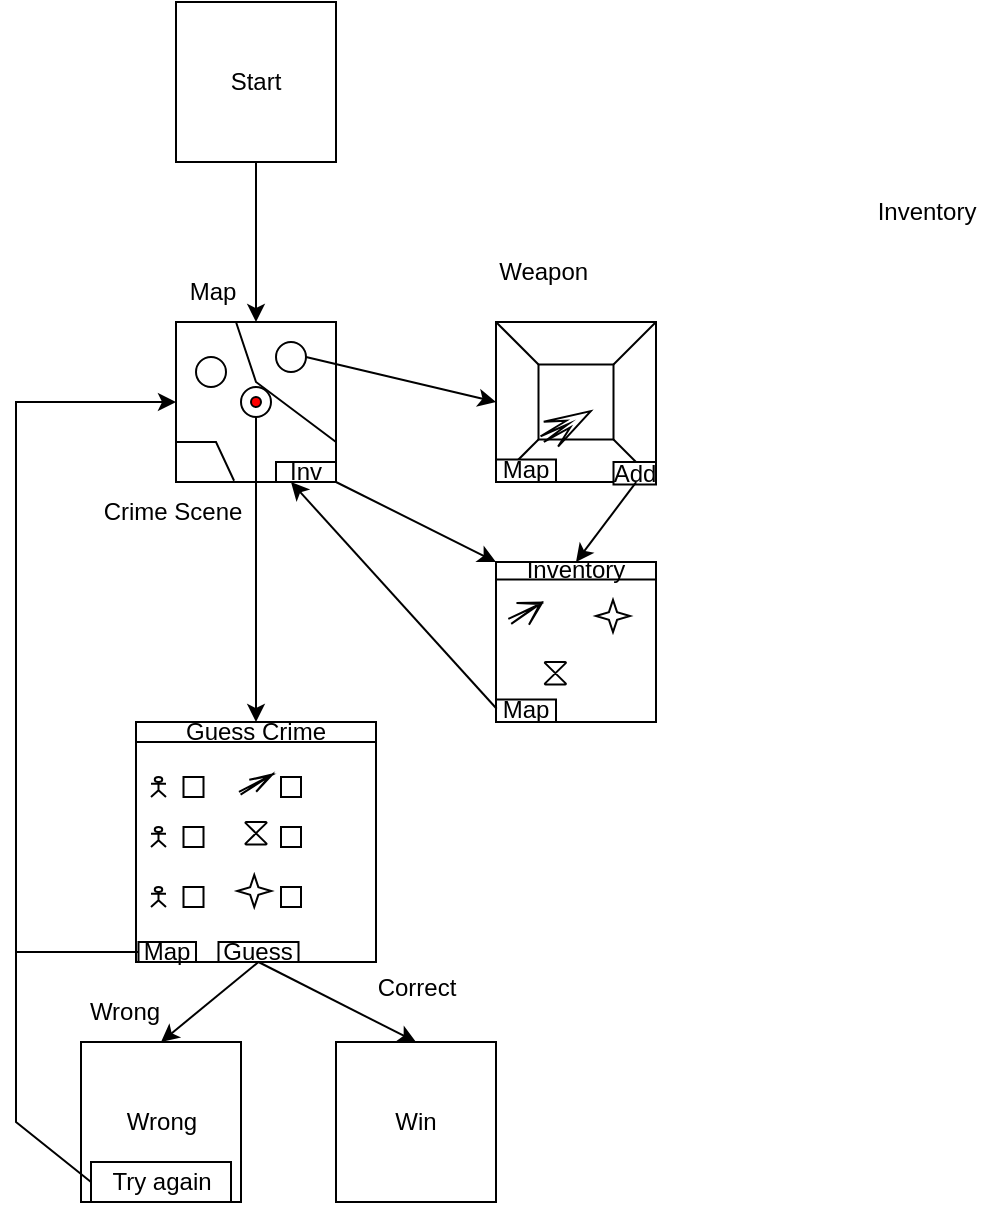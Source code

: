 <mxfile version="26.1.1">
  <diagram name="Page-1" id="VGFZj9fIh8dmlVrBiISh">
    <mxGraphModel dx="782" dy="338" grid="1" gridSize="10" guides="1" tooltips="1" connect="1" arrows="1" fold="1" page="1" pageScale="1" pageWidth="827" pageHeight="1169" math="0" shadow="0">
      <root>
        <mxCell id="0" />
        <mxCell id="1" parent="0" />
        <mxCell id="w9KXQvv5ElY8Gr5ibtP6-3" value="" style="edgeStyle=orthogonalEdgeStyle;rounded=0;orthogonalLoop=1;jettySize=auto;html=1;" parent="1" source="w9KXQvv5ElY8Gr5ibtP6-1" target="w9KXQvv5ElY8Gr5ibtP6-2" edge="1">
          <mxGeometry relative="1" as="geometry" />
        </mxCell>
        <mxCell id="w9KXQvv5ElY8Gr5ibtP6-1" value="Start" style="whiteSpace=wrap;html=1;aspect=fixed;" parent="1" vertex="1">
          <mxGeometry x="160" y="40" width="80" height="80" as="geometry" />
        </mxCell>
        <mxCell id="w9KXQvv5ElY8Gr5ibtP6-13" value="Map" style="text;html=1;align=center;verticalAlign=middle;resizable=0;points=[];autosize=1;strokeColor=none;fillColor=none;" parent="1" vertex="1">
          <mxGeometry x="152.5" y="170" width="50" height="30" as="geometry" />
        </mxCell>
        <mxCell id="w9KXQvv5ElY8Gr5ibtP6-29" value="Weapon&amp;nbsp;" style="text;html=1;align=center;verticalAlign=middle;resizable=0;points=[];autosize=1;strokeColor=none;fillColor=none;" parent="1" vertex="1">
          <mxGeometry x="310" y="160" width="70" height="30" as="geometry" />
        </mxCell>
        <mxCell id="w9KXQvv5ElY8Gr5ibtP6-31" value="" style="whiteSpace=wrap;html=1;aspect=fixed;" parent="1" vertex="1">
          <mxGeometry x="140" y="400" width="120" height="120" as="geometry" />
        </mxCell>
        <mxCell id="w9KXQvv5ElY8Gr5ibtP6-32" value="" style="group" parent="1" vertex="1" connectable="0">
          <mxGeometry x="320" y="200" width="94" height="81.25" as="geometry" />
        </mxCell>
        <mxCell id="w9KXQvv5ElY8Gr5ibtP6-19" value="" style="whiteSpace=wrap;html=1;aspect=fixed;" parent="w9KXQvv5ElY8Gr5ibtP6-32" vertex="1">
          <mxGeometry width="80" height="80" as="geometry" />
        </mxCell>
        <mxCell id="w9KXQvv5ElY8Gr5ibtP6-20" value="" style="whiteSpace=wrap;html=1;aspect=fixed;" parent="w9KXQvv5ElY8Gr5ibtP6-32" vertex="1">
          <mxGeometry x="21.25" y="21.25" width="37.5" height="37.5" as="geometry" />
        </mxCell>
        <mxCell id="w9KXQvv5ElY8Gr5ibtP6-21" value="" style="endArrow=none;html=1;rounded=0;entryX=0;entryY=0;entryDx=0;entryDy=0;exitX=0;exitY=0;exitDx=0;exitDy=0;" parent="w9KXQvv5ElY8Gr5ibtP6-32" source="w9KXQvv5ElY8Gr5ibtP6-20" target="w9KXQvv5ElY8Gr5ibtP6-19" edge="1">
          <mxGeometry width="50" height="50" relative="1" as="geometry">
            <mxPoint x="-20" y="30" as="sourcePoint" />
            <mxPoint x="30" y="-20" as="targetPoint" />
          </mxGeometry>
        </mxCell>
        <mxCell id="w9KXQvv5ElY8Gr5ibtP6-22" value="" style="endArrow=none;html=1;rounded=0;entryX=1;entryY=0;entryDx=0;entryDy=0;exitX=1;exitY=0;exitDx=0;exitDy=0;" parent="w9KXQvv5ElY8Gr5ibtP6-32" source="w9KXQvv5ElY8Gr5ibtP6-20" target="w9KXQvv5ElY8Gr5ibtP6-19" edge="1">
          <mxGeometry width="50" height="50" relative="1" as="geometry">
            <mxPoint x="-20" y="30" as="sourcePoint" />
            <mxPoint x="30" y="-20" as="targetPoint" />
          </mxGeometry>
        </mxCell>
        <mxCell id="w9KXQvv5ElY8Gr5ibtP6-23" value="" style="endArrow=none;html=1;rounded=0;" parent="w9KXQvv5ElY8Gr5ibtP6-32" target="w9KXQvv5ElY8Gr5ibtP6-19" edge="1">
          <mxGeometry width="50" height="50" relative="1" as="geometry">
            <mxPoint y="80" as="sourcePoint" />
            <mxPoint x="50" y="30" as="targetPoint" />
            <Array as="points" />
          </mxGeometry>
        </mxCell>
        <mxCell id="w9KXQvv5ElY8Gr5ibtP6-24" value="" style="endArrow=none;html=1;rounded=0;entryX=0;entryY=1;entryDx=0;entryDy=0;exitX=0;exitY=1;exitDx=0;exitDy=0;" parent="w9KXQvv5ElY8Gr5ibtP6-32" source="w9KXQvv5ElY8Gr5ibtP6-19" target="w9KXQvv5ElY8Gr5ibtP6-20" edge="1">
          <mxGeometry width="50" height="50" relative="1" as="geometry">
            <mxPoint x="-20" y="30" as="sourcePoint" />
            <mxPoint x="30" y="-20" as="targetPoint" />
          </mxGeometry>
        </mxCell>
        <mxCell id="w9KXQvv5ElY8Gr5ibtP6-25" value="" style="endArrow=none;html=1;rounded=0;entryX=1;entryY=1;entryDx=0;entryDy=0;exitX=1;exitY=1;exitDx=0;exitDy=0;" parent="w9KXQvv5ElY8Gr5ibtP6-32" source="w9KXQvv5ElY8Gr5ibtP6-19" target="w9KXQvv5ElY8Gr5ibtP6-20" edge="1">
          <mxGeometry width="50" height="50" relative="1" as="geometry">
            <mxPoint x="-20" y="30" as="sourcePoint" />
            <mxPoint x="30" y="-20" as="targetPoint" />
          </mxGeometry>
        </mxCell>
        <mxCell id="w9KXQvv5ElY8Gr5ibtP6-30" value="Add" style="rounded=0;whiteSpace=wrap;html=1;" parent="w9KXQvv5ElY8Gr5ibtP6-32" vertex="1">
          <mxGeometry x="58.75" y="70" width="21.25" height="11.25" as="geometry" />
        </mxCell>
        <mxCell id="w9KXQvv5ElY8Gr5ibtP6-59" value="Map" style="rounded=0;whiteSpace=wrap;html=1;" parent="w9KXQvv5ElY8Gr5ibtP6-32" vertex="1">
          <mxGeometry y="68.75" width="30" height="11.25" as="geometry" />
        </mxCell>
        <mxCell id="Wcfau3vfe7TbY7cXF94y-12" value="" style="html=1;shadow=0;dashed=0;align=center;verticalAlign=middle;shape=mxgraph.arrows2.stylisedArrow;dy=0.73;dx=13;notch=15;feather=0.77;rotation=-30;" vertex="1" parent="w9KXQvv5ElY8Gr5ibtP6-32">
          <mxGeometry x="21.25" y="44.37" width="28" height="14.38" as="geometry" />
        </mxCell>
        <mxCell id="w9KXQvv5ElY8Gr5ibtP6-33" value="" style="group" parent="1" vertex="1" connectable="0">
          <mxGeometry x="160.0" y="200" width="80.0" height="80" as="geometry" />
        </mxCell>
        <mxCell id="w9KXQvv5ElY8Gr5ibtP6-2" value="" style="whiteSpace=wrap;html=1;aspect=fixed;" parent="w9KXQvv5ElY8Gr5ibtP6-33" vertex="1">
          <mxGeometry x="5.684e-14" width="80" height="80" as="geometry" />
        </mxCell>
        <mxCell id="w9KXQvv5ElY8Gr5ibtP6-5" value="" style="ellipse;whiteSpace=wrap;html=1;aspect=fixed;" parent="w9KXQvv5ElY8Gr5ibtP6-33" vertex="1">
          <mxGeometry x="50.0" y="10" width="15" height="15" as="geometry" />
        </mxCell>
        <mxCell id="w9KXQvv5ElY8Gr5ibtP6-6" value="" style="ellipse;whiteSpace=wrap;html=1;aspect=fixed;" parent="w9KXQvv5ElY8Gr5ibtP6-33" vertex="1">
          <mxGeometry x="32.5" y="32.5" width="15" height="15" as="geometry" />
        </mxCell>
        <mxCell id="w9KXQvv5ElY8Gr5ibtP6-7" value="" style="ellipse;whiteSpace=wrap;html=1;aspect=fixed;" parent="w9KXQvv5ElY8Gr5ibtP6-33" vertex="1">
          <mxGeometry x="10.0" y="17.5" width="15" height="15" as="geometry" />
        </mxCell>
        <mxCell id="w9KXQvv5ElY8Gr5ibtP6-9" value="" style="endArrow=none;html=1;rounded=0;entryX=0.25;entryY=0;entryDx=0;entryDy=0;" parent="w9KXQvv5ElY8Gr5ibtP6-33" edge="1">
          <mxGeometry width="50" height="50" relative="1" as="geometry">
            <mxPoint x="80.0" y="60" as="sourcePoint" />
            <mxPoint x="30.0" as="targetPoint" />
            <Array as="points">
              <mxPoint x="40.0" y="30" />
            </Array>
          </mxGeometry>
        </mxCell>
        <mxCell id="w9KXQvv5ElY8Gr5ibtP6-10" value="" style="endArrow=none;html=1;rounded=0;entryX=0;entryY=0.75;entryDx=0;entryDy=0;exitX=0.363;exitY=0.992;exitDx=0;exitDy=0;exitPerimeter=0;" parent="w9KXQvv5ElY8Gr5ibtP6-33" source="w9KXQvv5ElY8Gr5ibtP6-2" target="w9KXQvv5ElY8Gr5ibtP6-2" edge="1">
          <mxGeometry width="50" height="50" relative="1" as="geometry">
            <mxPoint x="70.0" y="60" as="sourcePoint" />
            <mxPoint x="120.0" y="10" as="targetPoint" />
            <Array as="points">
              <mxPoint x="20" y="60" />
            </Array>
          </mxGeometry>
        </mxCell>
        <mxCell id="w9KXQvv5ElY8Gr5ibtP6-11" value="" style="endArrow=none;html=1;rounded=0;" parent="w9KXQvv5ElY8Gr5ibtP6-33" edge="1">
          <mxGeometry width="50" height="50" relative="1" as="geometry">
            <mxPoint y="45.833" as="sourcePoint" />
            <mxPoint y="59.167" as="targetPoint" />
            <Array as="points">
              <mxPoint x="5.684e-14" />
            </Array>
          </mxGeometry>
        </mxCell>
        <mxCell id="w9KXQvv5ElY8Gr5ibtP6-14" value="Inv" style="rounded=0;whiteSpace=wrap;html=1;" parent="w9KXQvv5ElY8Gr5ibtP6-33" vertex="1">
          <mxGeometry x="50.0" y="70" width="30" height="10" as="geometry" />
        </mxCell>
        <mxCell id="w9KXQvv5ElY8Gr5ibtP6-4" value="" style="ellipse;whiteSpace=wrap;html=1;aspect=fixed;fillColor=#FF0000;" parent="w9KXQvv5ElY8Gr5ibtP6-33" vertex="1">
          <mxGeometry x="37.5" y="37.5" width="5" height="5" as="geometry" />
        </mxCell>
        <mxCell id="w9KXQvv5ElY8Gr5ibtP6-34" value="" style="shape=umlActor;verticalLabelPosition=bottom;verticalAlign=top;html=1;outlineConnect=0;" parent="1" vertex="1">
          <mxGeometry x="147.5" y="427.5" width="7.5" height="10" as="geometry" />
        </mxCell>
        <mxCell id="w9KXQvv5ElY8Gr5ibtP6-35" value="" style="shape=umlActor;verticalLabelPosition=bottom;verticalAlign=top;html=1;outlineConnect=0;" parent="1" vertex="1">
          <mxGeometry x="147.5" y="452.5" width="7.5" height="10" as="geometry" />
        </mxCell>
        <mxCell id="w9KXQvv5ElY8Gr5ibtP6-36" value="" style="shape=umlActor;verticalLabelPosition=bottom;verticalAlign=top;html=1;outlineConnect=0;" parent="1" vertex="1">
          <mxGeometry x="147.5" y="482.5" width="7.5" height="10" as="geometry" />
        </mxCell>
        <mxCell id="w9KXQvv5ElY8Gr5ibtP6-37" value="" style="whiteSpace=wrap;html=1;aspect=fixed;" parent="1" vertex="1">
          <mxGeometry x="163.75" y="427.5" width="10" height="10" as="geometry" />
        </mxCell>
        <mxCell id="w9KXQvv5ElY8Gr5ibtP6-38" value="" style="whiteSpace=wrap;html=1;aspect=fixed;" parent="1" vertex="1">
          <mxGeometry x="163.75" y="452.5" width="10" height="10" as="geometry" />
        </mxCell>
        <mxCell id="w9KXQvv5ElY8Gr5ibtP6-39" value="" style="whiteSpace=wrap;html=1;aspect=fixed;" parent="1" vertex="1">
          <mxGeometry x="163.75" y="482.5" width="10" height="10" as="geometry" />
        </mxCell>
        <mxCell id="w9KXQvv5ElY8Gr5ibtP6-41" value="Guess Crime" style="rounded=0;whiteSpace=wrap;html=1;" parent="1" vertex="1">
          <mxGeometry x="140" y="400" width="120" height="10" as="geometry" />
        </mxCell>
        <mxCell id="w9KXQvv5ElY8Gr5ibtP6-42" value="" style="endArrow=classic;html=1;rounded=0;exitX=0.5;exitY=1;exitDx=0;exitDy=0;entryX=0.5;entryY=0;entryDx=0;entryDy=0;" parent="1" target="w9KXQvv5ElY8Gr5ibtP6-41" edge="1" source="w9KXQvv5ElY8Gr5ibtP6-6">
          <mxGeometry width="50" height="50" relative="1" as="geometry">
            <mxPoint x="200" y="280" as="sourcePoint" />
            <mxPoint x="200" y="400" as="targetPoint" />
          </mxGeometry>
        </mxCell>
        <mxCell id="w9KXQvv5ElY8Gr5ibtP6-43" value="Guess" style="rounded=0;whiteSpace=wrap;html=1;" parent="1" vertex="1">
          <mxGeometry x="181.25" y="510" width="40" height="10" as="geometry" />
        </mxCell>
        <mxCell id="w9KXQvv5ElY8Gr5ibtP6-47" value="Win" style="whiteSpace=wrap;html=1;aspect=fixed;" parent="1" vertex="1">
          <mxGeometry x="240" y="560" width="80" height="80" as="geometry" />
        </mxCell>
        <mxCell id="w9KXQvv5ElY8Gr5ibtP6-48" value="" style="endArrow=classic;html=1;rounded=0;entryX=0.5;entryY=0;entryDx=0;entryDy=0;exitX=0.5;exitY=1;exitDx=0;exitDy=0;" parent="1" source="w9KXQvv5ElY8Gr5ibtP6-43" target="w9KXQvv5ElY8Gr5ibtP6-47" edge="1">
          <mxGeometry width="50" height="50" relative="1" as="geometry">
            <mxPoint x="160" y="540" as="sourcePoint" />
            <mxPoint x="210" y="490" as="targetPoint" />
          </mxGeometry>
        </mxCell>
        <mxCell id="w9KXQvv5ElY8Gr5ibtP6-50" value="" style="whiteSpace=wrap;html=1;aspect=fixed;" parent="1" vertex="1">
          <mxGeometry x="320" y="320" width="80" height="80" as="geometry" />
        </mxCell>
        <mxCell id="w9KXQvv5ElY8Gr5ibtP6-52" value="Inventory" style="text;html=1;align=center;verticalAlign=middle;resizable=0;points=[];autosize=1;strokeColor=none;fillColor=none;" parent="1" vertex="1">
          <mxGeometry x="500" y="130" width="70" height="30" as="geometry" />
        </mxCell>
        <mxCell id="w9KXQvv5ElY8Gr5ibtP6-53" value="Inventory" style="rounded=0;whiteSpace=wrap;html=1;" parent="1" vertex="1">
          <mxGeometry x="320" y="320" width="80" height="8.75" as="geometry" />
        </mxCell>
        <mxCell id="w9KXQvv5ElY8Gr5ibtP6-58" value="Map" style="rounded=0;whiteSpace=wrap;html=1;" parent="1" vertex="1">
          <mxGeometry x="320" y="388.75" width="30" height="11.25" as="geometry" />
        </mxCell>
        <mxCell id="Wcfau3vfe7TbY7cXF94y-7" value="Crime Scene" style="text;html=1;align=center;verticalAlign=middle;resizable=0;points=[];autosize=1;strokeColor=none;fillColor=none;" vertex="1" parent="1">
          <mxGeometry x="112.5" y="280" width="90" height="30" as="geometry" />
        </mxCell>
        <mxCell id="Wcfau3vfe7TbY7cXF94y-9" value="" style="endArrow=classic;html=1;rounded=0;exitX=1;exitY=0.5;exitDx=0;exitDy=0;entryX=0;entryY=0.5;entryDx=0;entryDy=0;" edge="1" parent="1" source="w9KXQvv5ElY8Gr5ibtP6-5" target="w9KXQvv5ElY8Gr5ibtP6-19">
          <mxGeometry width="50" height="50" relative="1" as="geometry">
            <mxPoint x="270" y="220" as="sourcePoint" />
            <mxPoint x="320" y="170" as="targetPoint" />
          </mxGeometry>
        </mxCell>
        <mxCell id="Wcfau3vfe7TbY7cXF94y-13" value="" style="endArrow=classic;html=1;rounded=0;entryX=0.5;entryY=0;entryDx=0;entryDy=0;exitX=0.876;exitY=1.001;exitDx=0;exitDy=0;exitPerimeter=0;" edge="1" parent="1" source="w9KXQvv5ElY8Gr5ibtP6-19" target="w9KXQvv5ElY8Gr5ibtP6-53">
          <mxGeometry width="50" height="50" relative="1" as="geometry">
            <mxPoint x="240" y="280" as="sourcePoint" />
            <mxPoint x="290" y="230" as="targetPoint" />
          </mxGeometry>
        </mxCell>
        <mxCell id="Wcfau3vfe7TbY7cXF94y-14" value="" style="endArrow=classic;html=1;rounded=0;entryX=0;entryY=0;entryDx=0;entryDy=0;" edge="1" parent="1" target="w9KXQvv5ElY8Gr5ibtP6-50">
          <mxGeometry width="50" height="50" relative="1" as="geometry">
            <mxPoint x="240" y="280" as="sourcePoint" />
            <mxPoint x="290" y="230" as="targetPoint" />
          </mxGeometry>
        </mxCell>
        <mxCell id="Wcfau3vfe7TbY7cXF94y-15" value="" style="endArrow=classic;html=1;rounded=0;entryX=0.25;entryY=1;entryDx=0;entryDy=0;exitX=0.004;exitY=0.917;exitDx=0;exitDy=0;exitPerimeter=0;" edge="1" parent="1" source="w9KXQvv5ElY8Gr5ibtP6-50" target="w9KXQvv5ElY8Gr5ibtP6-14">
          <mxGeometry width="50" height="50" relative="1" as="geometry">
            <mxPoint x="270" y="419.38" as="sourcePoint" />
            <mxPoint x="320" y="369.38" as="targetPoint" />
          </mxGeometry>
        </mxCell>
        <mxCell id="Wcfau3vfe7TbY7cXF94y-25" value="" style="whiteSpace=wrap;html=1;aspect=fixed;" vertex="1" parent="1">
          <mxGeometry x="212.5" y="427.5" width="10" height="10" as="geometry" />
        </mxCell>
        <mxCell id="Wcfau3vfe7TbY7cXF94y-26" value="" style="whiteSpace=wrap;html=1;aspect=fixed;" vertex="1" parent="1">
          <mxGeometry x="212.5" y="452.5" width="10" height="10" as="geometry" />
        </mxCell>
        <mxCell id="Wcfau3vfe7TbY7cXF94y-27" value="" style="whiteSpace=wrap;html=1;aspect=fixed;" vertex="1" parent="1">
          <mxGeometry x="212.5" y="482.5" width="10" height="10" as="geometry" />
        </mxCell>
        <mxCell id="Wcfau3vfe7TbY7cXF94y-28" value="" style="html=1;shadow=0;dashed=0;align=center;verticalAlign=middle;shape=mxgraph.arrows2.stylisedArrow;dy=1;dx=1.27;notch=15;feather=0.77;rotation=-30;" vertex="1" parent="1">
          <mxGeometry x="190.63" y="427.5" width="18.75" height="6.88" as="geometry" />
        </mxCell>
        <mxCell id="Wcfau3vfe7TbY7cXF94y-30" value="" style="verticalLabelPosition=bottom;verticalAlign=top;html=1;shape=mxgraph.flowchart.collate;" vertex="1" parent="1">
          <mxGeometry x="194.69" y="450" width="10.62" height="11.25" as="geometry" />
        </mxCell>
        <mxCell id="Wcfau3vfe7TbY7cXF94y-33" value="" style="verticalLabelPosition=bottom;verticalAlign=top;html=1;shape=mxgraph.basic.4_point_star_2;dx=0.76;" vertex="1" parent="1">
          <mxGeometry x="190.63" y="476.5" width="17" height="16" as="geometry" />
        </mxCell>
        <mxCell id="Wcfau3vfe7TbY7cXF94y-34" value="" style="html=1;shadow=0;dashed=0;align=center;verticalAlign=middle;shape=mxgraph.arrows2.stylisedArrow;dy=1;dx=1.27;notch=15;feather=0.77;rotation=-30;" vertex="1" parent="1">
          <mxGeometry x="325.63" y="338.75" width="18.75" height="12.5" as="geometry" />
        </mxCell>
        <mxCell id="Wcfau3vfe7TbY7cXF94y-35" value="" style="verticalLabelPosition=bottom;verticalAlign=top;html=1;shape=mxgraph.flowchart.collate;" vertex="1" parent="1">
          <mxGeometry x="344.38" y="370" width="10.62" height="11.25" as="geometry" />
        </mxCell>
        <mxCell id="Wcfau3vfe7TbY7cXF94y-36" value="" style="verticalLabelPosition=bottom;verticalAlign=top;html=1;shape=mxgraph.basic.4_point_star_2;dx=0.76;" vertex="1" parent="1">
          <mxGeometry x="370" y="339" width="17" height="16" as="geometry" />
        </mxCell>
        <mxCell id="Wcfau3vfe7TbY7cXF94y-37" value="Wrong" style="whiteSpace=wrap;html=1;aspect=fixed;" vertex="1" parent="1">
          <mxGeometry x="112.5" y="560" width="80" height="80" as="geometry" />
        </mxCell>
        <mxCell id="Wcfau3vfe7TbY7cXF94y-38" value="Correct" style="text;html=1;align=center;verticalAlign=middle;resizable=0;points=[];autosize=1;strokeColor=none;fillColor=none;" vertex="1" parent="1">
          <mxGeometry x="250" y="518" width="60" height="30" as="geometry" />
        </mxCell>
        <mxCell id="Wcfau3vfe7TbY7cXF94y-39" value="Wrong" style="text;html=1;align=center;verticalAlign=middle;resizable=0;points=[];autosize=1;strokeColor=none;fillColor=none;" vertex="1" parent="1">
          <mxGeometry x="103.75" y="530" width="60" height="30" as="geometry" />
        </mxCell>
        <mxCell id="Wcfau3vfe7TbY7cXF94y-40" value="" style="endArrow=classic;html=1;rounded=0;entryX=0.5;entryY=0;entryDx=0;entryDy=0;exitX=0.5;exitY=1;exitDx=0;exitDy=0;" edge="1" parent="1" source="w9KXQvv5ElY8Gr5ibtP6-43" target="Wcfau3vfe7TbY7cXF94y-37">
          <mxGeometry width="50" height="50" relative="1" as="geometry">
            <mxPoint x="211" y="530" as="sourcePoint" />
            <mxPoint x="290" y="570" as="targetPoint" />
          </mxGeometry>
        </mxCell>
        <mxCell id="Wcfau3vfe7TbY7cXF94y-42" value="Try again" style="rounded=0;whiteSpace=wrap;html=1;" vertex="1" parent="1">
          <mxGeometry x="117.5" y="620" width="70" height="20" as="geometry" />
        </mxCell>
        <mxCell id="w9KXQvv5ElY8Gr5ibtP6-44" value="" style="endArrow=classic;html=1;rounded=0;exitX=0;exitY=0.5;exitDx=0;exitDy=0;entryX=0;entryY=0.5;entryDx=0;entryDy=0;" parent="1" source="Wcfau3vfe7TbY7cXF94y-42" edge="1" target="w9KXQvv5ElY8Gr5ibtP6-2">
          <mxGeometry width="50" height="50" relative="1" as="geometry">
            <mxPoint x="110" y="600" as="sourcePoint" />
            <mxPoint x="160" y="240" as="targetPoint" />
            <Array as="points">
              <mxPoint x="80" y="600" />
              <mxPoint x="80" y="360" />
              <mxPoint x="80" y="240" />
            </Array>
          </mxGeometry>
        </mxCell>
        <mxCell id="Wcfau3vfe7TbY7cXF94y-44" value="Map" style="rounded=0;whiteSpace=wrap;html=1;" vertex="1" parent="1">
          <mxGeometry x="141.25" y="510" width="28.75" height="10" as="geometry" />
        </mxCell>
        <mxCell id="Wcfau3vfe7TbY7cXF94y-45" value="" style="endArrow=none;html=1;rounded=0;entryX=0;entryY=0.5;entryDx=0;entryDy=0;" edge="1" parent="1" target="Wcfau3vfe7TbY7cXF94y-44">
          <mxGeometry width="50" height="50" relative="1" as="geometry">
            <mxPoint x="80" y="515" as="sourcePoint" />
            <mxPoint x="130" y="470" as="targetPoint" />
          </mxGeometry>
        </mxCell>
      </root>
    </mxGraphModel>
  </diagram>
</mxfile>
